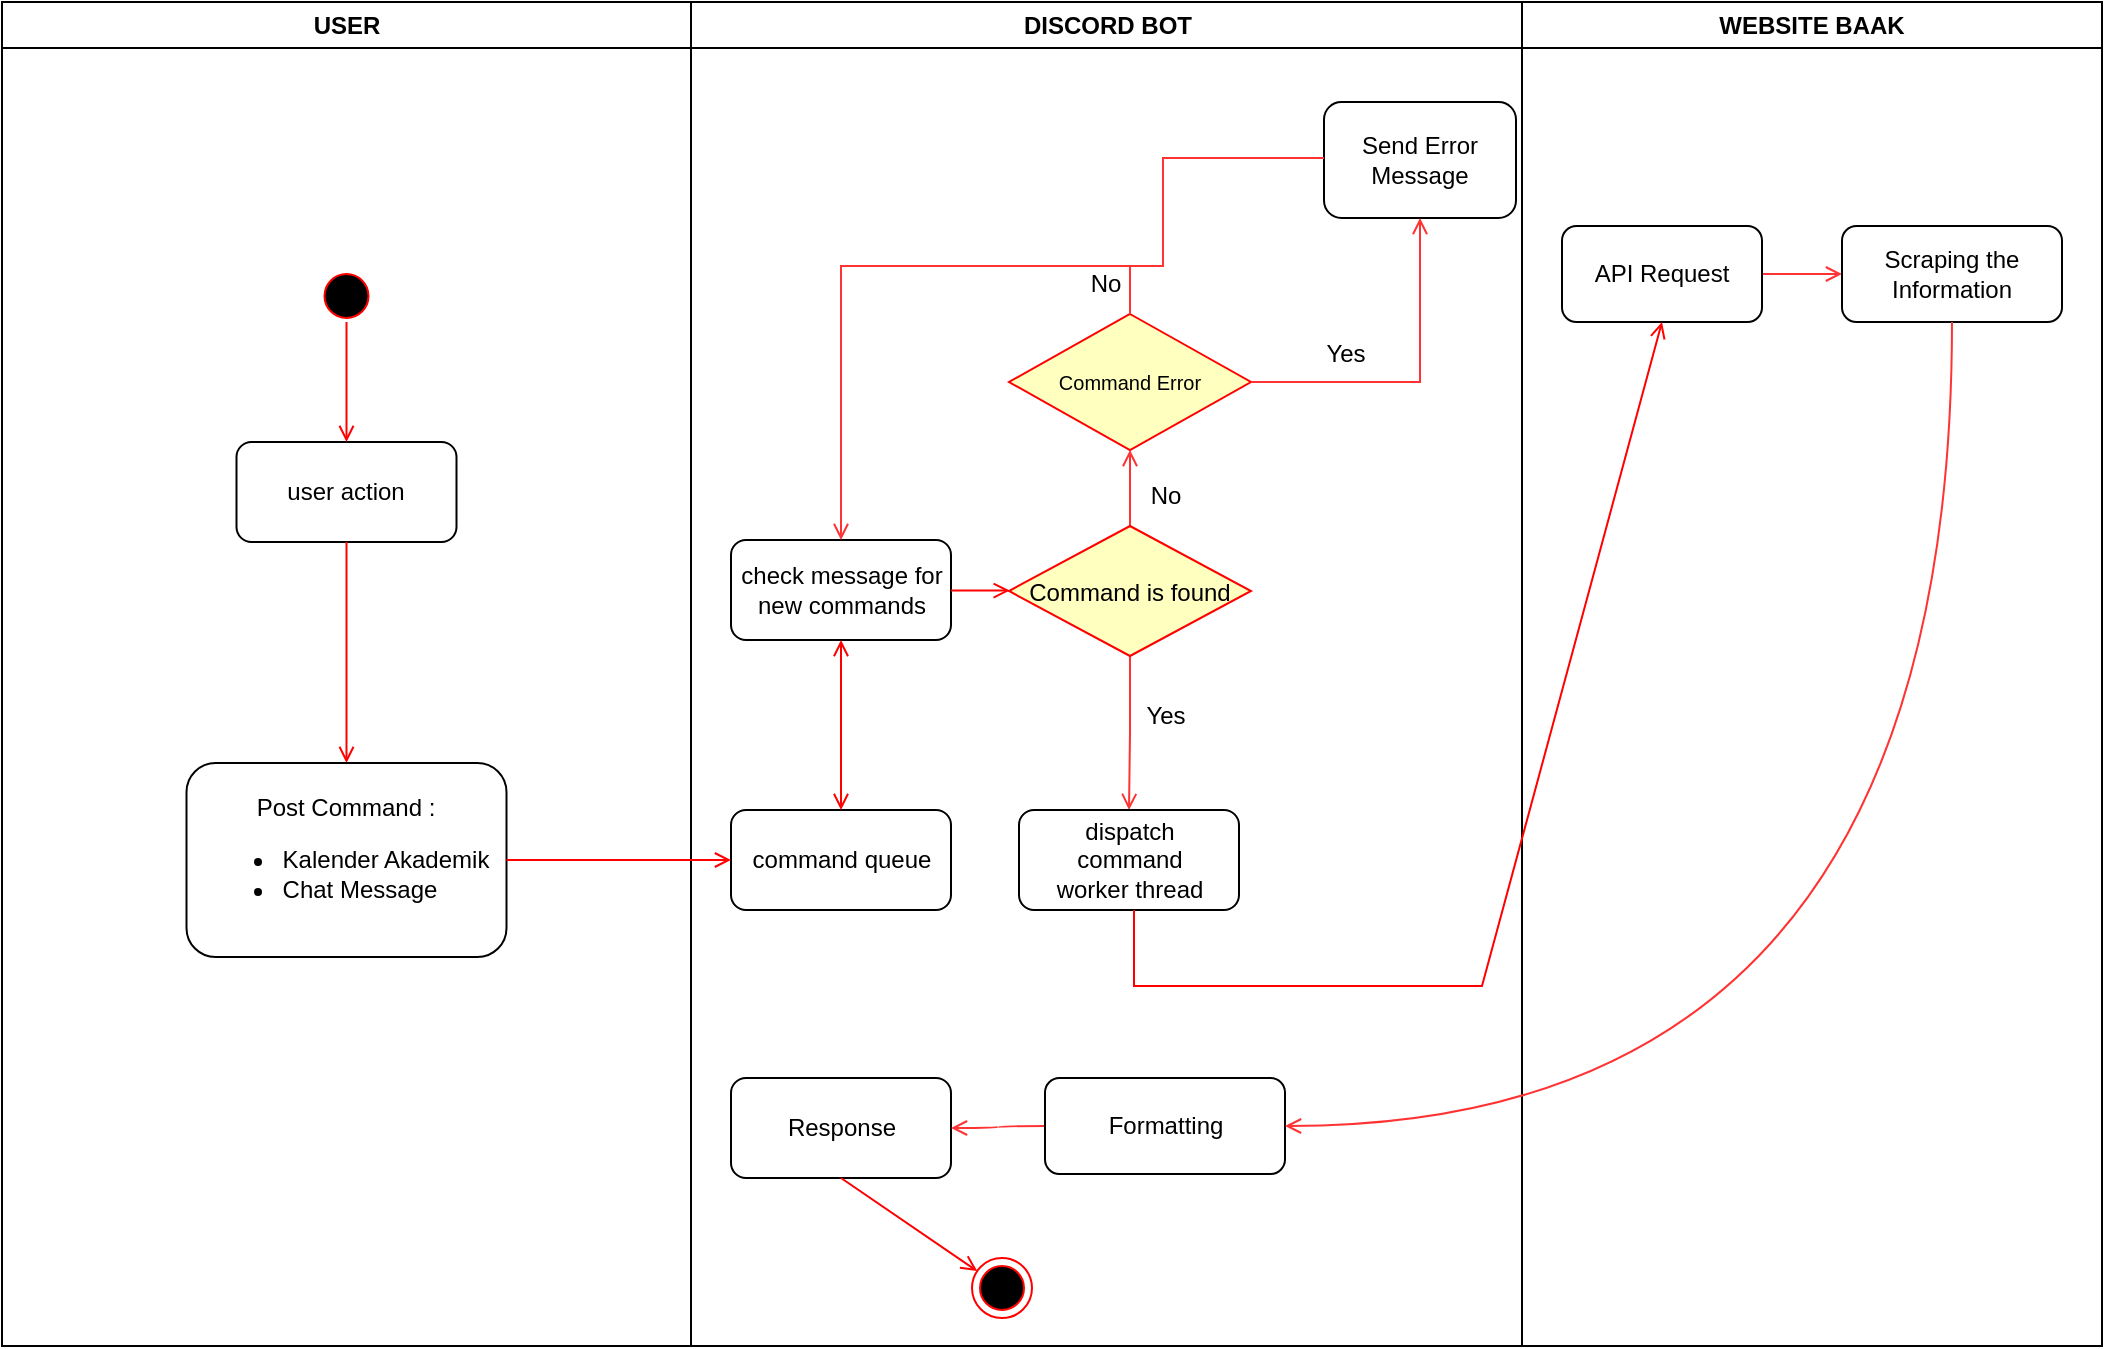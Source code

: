 <mxfile version="20.5.1" type="github">
  <diagram name="Page-1" id="e7e014a7-5840-1c2e-5031-d8a46d1fe8dd">
    <mxGraphModel dx="1483" dy="836" grid="1" gridSize="10" guides="1" tooltips="1" connect="1" arrows="1" fold="1" page="1" pageScale="1" pageWidth="1169" pageHeight="826" background="none" math="0" shadow="0">
      <root>
        <mxCell id="0" />
        <mxCell id="1" parent="0" />
        <mxCell id="2" value="USER" style="swimlane;whiteSpace=wrap" parent="1" vertex="1">
          <mxGeometry x="100" y="128" width="344.5" height="672" as="geometry" />
        </mxCell>
        <mxCell id="5" value="" style="ellipse;shape=startState;fillColor=#000000;strokeColor=#ff0000;" parent="2" vertex="1">
          <mxGeometry x="157.25" y="132" width="30" height="30" as="geometry" />
        </mxCell>
        <mxCell id="8" value="user action" style="rounded=1;whiteSpace=wrap;html=1;" parent="2" vertex="1">
          <mxGeometry x="117.25" y="220" width="110" height="50" as="geometry" />
        </mxCell>
        <mxCell id="9" value="" style="endArrow=open;strokeColor=#FF0000;endFill=1;rounded=0" parent="2" target="8" edge="1">
          <mxGeometry relative="1" as="geometry">
            <mxPoint x="172.25" y="160" as="sourcePoint" />
          </mxGeometry>
        </mxCell>
        <mxCell id="11" value="" style="endArrow=open;strokeColor=#FF0000;endFill=1;rounded=0;entryX=0.5;entryY=0;entryDx=0;entryDy=0;" parent="2" source="8" target="D4_bZYPueLDATteAEwUE-41" edge="1">
          <mxGeometry relative="1" as="geometry">
            <mxPoint x="172.25" y="325" as="targetPoint" />
          </mxGeometry>
        </mxCell>
        <mxCell id="D4_bZYPueLDATteAEwUE-41" value="Post Command :&lt;br&gt;&lt;ul&gt;&lt;li style=&quot;text-align: justify;&quot;&gt;Kalender Akademik&lt;/li&gt;&lt;li style=&quot;text-align: justify;&quot;&gt;Chat Message&lt;/li&gt;&lt;/ul&gt;" style="rounded=1;whiteSpace=wrap;html=1;" parent="2" vertex="1">
          <mxGeometry x="92.25" y="380.5" width="160" height="97" as="geometry" />
        </mxCell>
        <mxCell id="3" value="DISCORD BOT" style="swimlane;whiteSpace=wrap" parent="1" vertex="1">
          <mxGeometry x="444.5" y="128" width="415.5" height="672" as="geometry" />
        </mxCell>
        <mxCell id="16" value="check message for &lt;br&gt;new commands" style="rounded=1;whiteSpace=wrap;html=1;glass=0;shadow=0;sketch=0;" parent="3" vertex="1">
          <mxGeometry x="20" y="269" width="110" height="50" as="geometry" />
        </mxCell>
        <mxCell id="18" value="command queue" style="rounded=1;whiteSpace=wrap;html=1;" parent="3" vertex="1">
          <mxGeometry x="20" y="404" width="110" height="50" as="geometry" />
        </mxCell>
        <mxCell id="19" value="" style="endArrow=open;strokeColor=#FF0000;endFill=1;rounded=0;startArrow=open;startFill=0;" parent="3" source="16" target="18" edge="1">
          <mxGeometry relative="1" as="geometry" />
        </mxCell>
        <mxCell id="EUIIUWRr6nZzCH7hx4i6-45" value="" style="edgeStyle=orthogonalEdgeStyle;rounded=0;orthogonalLoop=1;jettySize=auto;html=1;strokeColor=#FF3333;endArrow=open;endFill=0;" parent="3" source="21" target="30" edge="1">
          <mxGeometry relative="1" as="geometry" />
        </mxCell>
        <mxCell id="EUIIUWRr6nZzCH7hx4i6-68" value="" style="edgeStyle=orthogonalEdgeStyle;rounded=0;orthogonalLoop=1;jettySize=auto;html=1;strokeColor=#FF3333;endArrow=open;endFill=0;" parent="3" source="21" target="EUIIUWRr6nZzCH7hx4i6-50" edge="1">
          <mxGeometry relative="1" as="geometry" />
        </mxCell>
        <mxCell id="21" value="Command is found" style="rhombus;fillColor=#ffffc0;strokeColor=#ff0000;fontSize=12;" parent="3" vertex="1">
          <mxGeometry x="159" y="262" width="121" height="65" as="geometry" />
        </mxCell>
        <mxCell id="24" value="" style="endArrow=open;strokeColor=#FF0000;endFill=1;rounded=0" parent="3" source="16" target="21" edge="1">
          <mxGeometry relative="1" as="geometry" />
        </mxCell>
        <mxCell id="30" value="dispatch&#xa;command&#xa;worker thread" style="rounded=1;whiteSpace=wrap;html=1;" parent="3" vertex="1">
          <mxGeometry x="164" y="404" width="110" height="50" as="geometry" />
        </mxCell>
        <mxCell id="41" value="" style="edgeStyle=elbowEdgeStyle;elbow=horizontal;strokeColor=#FF0000;endArrow=none;endFill=0;rounded=0;" parent="3" edge="1">
          <mxGeometry width="100" height="100" relative="1" as="geometry">
            <mxPoint x="221.5" y="454" as="sourcePoint" />
            <mxPoint x="275.5" y="492" as="targetPoint" />
            <Array as="points">
              <mxPoint x="221.5" y="513" />
            </Array>
          </mxGeometry>
        </mxCell>
        <mxCell id="33" value="Response" style="rounded=1;whiteSpace=wrap;html=1;" parent="3" vertex="1">
          <mxGeometry x="20" y="538" width="110" height="50" as="geometry" />
        </mxCell>
        <mxCell id="38" value="" style="ellipse;shape=endState;fillColor=#000000;strokeColor=#ff0000" parent="3" vertex="1">
          <mxGeometry x="140.5" y="628" width="30" height="30" as="geometry" />
        </mxCell>
        <mxCell id="39" value="" style="endArrow=open;strokeColor=#FF0000;endFill=1;rounded=0;exitX=0.5;exitY=1;exitDx=0;exitDy=0;" parent="3" source="33" target="38" edge="1">
          <mxGeometry relative="1" as="geometry" />
        </mxCell>
        <mxCell id="SreQ2rXRPatbkiagibJu-47" value="" style="edgeStyle=orthogonalEdgeStyle;curved=1;rounded=0;orthogonalLoop=1;jettySize=auto;html=1;endArrow=open;endFill=0;strokeColor=#FF3333;" parent="3" source="SreQ2rXRPatbkiagibJu-45" target="33" edge="1">
          <mxGeometry relative="1" as="geometry" />
        </mxCell>
        <mxCell id="SreQ2rXRPatbkiagibJu-45" value="Formatting" style="rounded=1;whiteSpace=wrap;html=1;" parent="3" vertex="1">
          <mxGeometry x="177" y="538" width="120" height="48" as="geometry" />
        </mxCell>
        <mxCell id="EUIIUWRr6nZzCH7hx4i6-41" value="Send Error Message" style="rounded=1;whiteSpace=wrap;html=1;" parent="3" vertex="1">
          <mxGeometry x="316.5" y="50" width="96" height="58" as="geometry" />
        </mxCell>
        <mxCell id="EUIIUWRr6nZzCH7hx4i6-47" value="Yes" style="text;html=1;strokeColor=none;fillColor=none;align=center;verticalAlign=middle;whiteSpace=wrap;rounded=0;" parent="3" vertex="1">
          <mxGeometry x="207" y="342" width="60" height="30" as="geometry" />
        </mxCell>
        <mxCell id="EUIIUWRr6nZzCH7hx4i6-50" value="Command Error" style="rhombus;fillColor=#ffffc0;strokeColor=#ff0000;fontSize=10;" parent="3" vertex="1">
          <mxGeometry x="159" y="156" width="121" height="68" as="geometry" />
        </mxCell>
        <mxCell id="EUIIUWRr6nZzCH7hx4i6-63" style="edgeStyle=orthogonalEdgeStyle;rounded=0;orthogonalLoop=1;jettySize=auto;html=1;strokeColor=#FF3333;entryX=0.5;entryY=1;entryDx=0;entryDy=0;exitX=1;exitY=0.5;exitDx=0;exitDy=0;endArrow=open;endFill=0;" parent="3" source="EUIIUWRr6nZzCH7hx4i6-50" target="EUIIUWRr6nZzCH7hx4i6-41" edge="1">
          <mxGeometry relative="1" as="geometry">
            <mxPoint x="365.5" y="182" as="targetPoint" />
          </mxGeometry>
        </mxCell>
        <mxCell id="EUIIUWRr6nZzCH7hx4i6-70" style="edgeStyle=orthogonalEdgeStyle;rounded=0;orthogonalLoop=1;jettySize=auto;html=1;strokeColor=#FF3333;entryX=1;entryY=0.5;entryDx=0;entryDy=0;endArrow=none;endFill=0;" parent="3" source="EUIIUWRr6nZzCH7hx4i6-41" edge="1">
          <mxGeometry relative="1" as="geometry">
            <mxPoint x="130" y="132" as="targetPoint" />
            <Array as="points">
              <mxPoint x="236" y="78" />
              <mxPoint x="236" y="132" />
            </Array>
          </mxGeometry>
        </mxCell>
        <mxCell id="EUIIUWRr6nZzCH7hx4i6-69" style="edgeStyle=orthogonalEdgeStyle;rounded=0;orthogonalLoop=1;jettySize=auto;html=1;strokeColor=#FF3333;entryX=0.5;entryY=0;entryDx=0;entryDy=0;endArrow=open;endFill=0;" parent="3" source="EUIIUWRr6nZzCH7hx4i6-50" target="16" edge="1">
          <mxGeometry relative="1" as="geometry">
            <mxPoint x="130" y="132" as="targetPoint" />
            <Array as="points">
              <mxPoint x="220" y="132" />
              <mxPoint x="75" y="132" />
            </Array>
          </mxGeometry>
        </mxCell>
        <mxCell id="EUIIUWRr6nZzCH7hx4i6-72" value="No" style="text;html=1;strokeColor=none;fillColor=none;align=center;verticalAlign=middle;whiteSpace=wrap;rounded=0;shadow=0;glass=0;sketch=0;" parent="3" vertex="1">
          <mxGeometry x="207" y="232" width="60" height="30" as="geometry" />
        </mxCell>
        <mxCell id="EUIIUWRr6nZzCH7hx4i6-73" value="Yes" style="text;html=1;strokeColor=none;fillColor=none;align=center;verticalAlign=middle;whiteSpace=wrap;rounded=0;" parent="3" vertex="1">
          <mxGeometry x="297" y="162" width="60" height="28" as="geometry" />
        </mxCell>
        <mxCell id="EUIIUWRr6nZzCH7hx4i6-74" value="No" style="text;html=1;strokeColor=none;fillColor=none;align=center;verticalAlign=middle;whiteSpace=wrap;rounded=0;shadow=0;glass=0;sketch=0;" parent="3" vertex="1">
          <mxGeometry x="177" y="126" width="60" height="30" as="geometry" />
        </mxCell>
        <mxCell id="4" value="WEBSITE BAAK" style="swimlane;whiteSpace=wrap" parent="1" vertex="1">
          <mxGeometry x="860" y="128" width="290" height="672" as="geometry" />
        </mxCell>
        <mxCell id="SreQ2rXRPatbkiagibJu-44" value="" style="edgeStyle=orthogonalEdgeStyle;rounded=0;orthogonalLoop=1;jettySize=auto;html=1;fillColor=#f8cecc;strokeColor=#FF3333;endArrow=open;endFill=0;" parent="4" source="SreQ2rXRPatbkiagibJu-42" target="SreQ2rXRPatbkiagibJu-43" edge="1">
          <mxGeometry relative="1" as="geometry" />
        </mxCell>
        <mxCell id="SreQ2rXRPatbkiagibJu-42" value="API Request" style="rounded=1;whiteSpace=wrap;html=1;" parent="4" vertex="1">
          <mxGeometry x="20" y="112" width="100" height="48" as="geometry" />
        </mxCell>
        <mxCell id="SreQ2rXRPatbkiagibJu-43" value="Scraping the Information" style="rounded=1;whiteSpace=wrap;html=1;" parent="4" vertex="1">
          <mxGeometry x="160" y="112" width="110" height="48" as="geometry" />
        </mxCell>
        <mxCell id="37" value="" style="edgeStyle=none;strokeColor=#FF0000;endArrow=open;endFill=1;rounded=0;entryX=0.5;entryY=1;entryDx=0;entryDy=0;" parent="1" target="SreQ2rXRPatbkiagibJu-42" edge="1">
          <mxGeometry width="100" height="100" relative="1" as="geometry">
            <mxPoint x="720" y="620" as="sourcePoint" />
            <mxPoint x="840" y="584" as="targetPoint" />
            <Array as="points">
              <mxPoint x="780" y="620" />
              <mxPoint x="840" y="620" />
            </Array>
          </mxGeometry>
        </mxCell>
        <mxCell id="SreQ2rXRPatbkiagibJu-46" style="rounded=0;orthogonalLoop=1;jettySize=auto;html=1;entryX=1;entryY=0.5;entryDx=0;entryDy=0;endArrow=open;endFill=0;strokeColor=#FF3333;exitX=0.5;exitY=1;exitDx=0;exitDy=0;edgeStyle=orthogonalEdgeStyle;curved=1;" parent="1" source="SreQ2rXRPatbkiagibJu-43" target="SreQ2rXRPatbkiagibJu-45" edge="1">
          <mxGeometry relative="1" as="geometry">
            <mxPoint x="990" y="290" as="sourcePoint" />
          </mxGeometry>
        </mxCell>
        <mxCell id="20" value="" style="endArrow=open;strokeColor=#FF0000;endFill=1;rounded=0;exitX=1;exitY=0.5;exitDx=0;exitDy=0;entryX=0;entryY=0.5;entryDx=0;entryDy=0;" parent="1" source="D4_bZYPueLDATteAEwUE-41" target="18" edge="1">
          <mxGeometry relative="1" as="geometry">
            <mxPoint x="300" y="546.79" as="sourcePoint" />
            <mxPoint x="460" y="558" as="targetPoint" />
          </mxGeometry>
        </mxCell>
      </root>
    </mxGraphModel>
  </diagram>
</mxfile>
